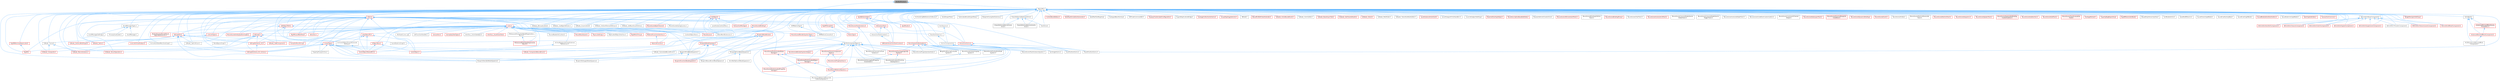 digraph "NonNullPointer.h"
{
 // INTERACTIVE_SVG=YES
 // LATEX_PDF_SIZE
  bgcolor="transparent";
  edge [fontname=Helvetica,fontsize=10,labelfontname=Helvetica,labelfontsize=10];
  node [fontname=Helvetica,fontsize=10,shape=box,height=0.2,width=0.4];
  Node1 [id="Node000001",label="NonNullPointer.h",height=0.2,width=0.4,color="gray40", fillcolor="grey60", style="filled", fontcolor="black",tooltip=" "];
  Node1 -> Node2 [id="edge1_Node000001_Node000002",dir="back",color="steelblue1",style="solid",tooltip=" "];
  Node2 [id="Node000002",label="ObjectPtr.h",height=0.2,width=0.4,color="grey40", fillcolor="white", style="filled",URL="$d6/d75/ObjectPtr_8h.html",tooltip=" "];
  Node2 -> Node3 [id="edge2_Node000002_Node000003",dir="back",color="steelblue1",style="solid",tooltip=" "];
  Node3 [id="Node000003",label="AnimBank.h",height=0.2,width=0.4,color="grey40", fillcolor="white", style="filled",URL="$d6/dc9/AnimBank_8h.html",tooltip=" "];
  Node3 -> Node4 [id="edge3_Node000003_Node000004",dir="back",color="steelblue1",style="solid",tooltip=" "];
  Node4 [id="Node000004",label="HLODInstancedSkinnedMesh\lComponent.h",height=0.2,width=0.4,color="grey40", fillcolor="white", style="filled",URL="$d5/d06/HLODInstancedSkinnedMeshComponent_8h.html",tooltip=" "];
  Node3 -> Node5 [id="edge4_Node000003_Node000005",dir="back",color="steelblue1",style="solid",tooltip=" "];
  Node5 [id="Node000005",label="InstancedSkinnedMeshComponent.h",height=0.2,width=0.4,color="red", fillcolor="#FFF0F0", style="filled",URL="$d7/da7/InstancedSkinnedMeshComponent_8h.html",tooltip=" "];
  Node5 -> Node4 [id="edge5_Node000005_Node000004",dir="back",color="steelblue1",style="solid",tooltip=" "];
  Node3 -> Node7 [id="edge6_Node000003_Node000007",dir="back",color="steelblue1",style="solid",tooltip=" "];
  Node7 [id="Node000007",label="InstancedSkinnedMeshScene\lProxyDesc.h",height=0.2,width=0.4,color="red", fillcolor="#FFF0F0", style="filled",URL="$d7/d6c/InstancedSkinnedMeshSceneProxyDesc_8h.html",tooltip=" "];
  Node7 -> Node5 [id="edge7_Node000007_Node000005",dir="back",color="steelblue1",style="solid",tooltip=" "];
  Node2 -> Node8 [id="edge8_Node000002_Node000008",dir="back",color="steelblue1",style="solid",tooltip=" "];
  Node8 [id="Node000008",label="AnimationStateMachineGraph.h",height=0.2,width=0.4,color="grey40", fillcolor="white", style="filled",URL="$d8/d25/AnimationStateMachineGraph_8h.html",tooltip=" "];
  Node2 -> Node9 [id="edge9_Node000002_Node000009",dir="back",color="steelblue1",style="solid",tooltip=" "];
  Node9 [id="Node000009",label="ArchiveScriptReferenceCollector.h",height=0.2,width=0.4,color="grey40", fillcolor="white", style="filled",URL="$dd/dc1/ArchiveScriptReferenceCollector_8h.html",tooltip=" "];
  Node2 -> Node10 [id="edge10_Node000002_Node000010",dir="back",color="steelblue1",style="solid",tooltip=" "];
  Node10 [id="Node000010",label="ArchiveUObjectFromStructured\lArchive.h",height=0.2,width=0.4,color="grey40", fillcolor="white", style="filled",URL="$d2/d52/ArchiveUObjectFromStructuredArchive_8h.html",tooltip=" "];
  Node10 -> Node11 [id="edge11_Node000010_Node000011",dir="back",color="steelblue1",style="solid",tooltip=" "];
  Node11 [id="Node000011",label="CoreUObjectSharedPCH.h",height=0.2,width=0.4,color="red", fillcolor="#FFF0F0", style="filled",URL="$de/d2f/CoreUObjectSharedPCH_8h.html",tooltip=" "];
  Node2 -> Node15 [id="edge12_Node000002_Node000015",dir="back",color="steelblue1",style="solid",tooltip=" "];
  Node15 [id="Node000015",label="AssetImportTask.h",height=0.2,width=0.4,color="grey40", fillcolor="white", style="filled",URL="$d7/d65/AssetImportTask_8h.html",tooltip=" "];
  Node2 -> Node16 [id="edge13_Node000002_Node000016",dir="back",color="steelblue1",style="solid",tooltip=" "];
  Node16 [id="Node000016",label="AssetManagerTypes.h",height=0.2,width=0.4,color="grey40", fillcolor="white", style="filled",URL="$d6/d98/AssetManagerTypes_8h.html",tooltip=" "];
  Node16 -> Node17 [id="edge14_Node000016_Node000017",dir="back",color="steelblue1",style="solid",tooltip=" "];
  Node17 [id="Node000017",label="AssetManager.h",height=0.2,width=0.4,color="grey40", fillcolor="white", style="filled",URL="$d6/d7d/AssetManager_8h.html",tooltip=" "];
  Node16 -> Node18 [id="edge15_Node000016_Node000018",dir="back",color="steelblue1",style="solid",tooltip=" "];
  Node18 [id="Node000018",label="AssetManagerSettings.h",height=0.2,width=0.4,color="grey40", fillcolor="white", style="filled",URL="$d0/d71/AssetManagerSettings_8h.html",tooltip=" "];
  Node16 -> Node19 [id="edge16_Node000016_Node000019",dir="back",color="steelblue1",style="solid",tooltip=" "];
  Node19 [id="Node000019",label="PrimaryAssetLabel.h",height=0.2,width=0.4,color="grey40", fillcolor="white", style="filled",URL="$d4/d09/PrimaryAssetLabel_8h.html",tooltip=" "];
  Node2 -> Node20 [id="edge17_Node000002_Node000020",dir="back",color="steelblue1",style="solid",tooltip=" "];
  Node20 [id="Node000020",label="AutomatedAssetImportData.h",height=0.2,width=0.4,color="grey40", fillcolor="white", style="filled",URL="$dd/d4f/AutomatedAssetImportData_8h.html",tooltip=" "];
  Node2 -> Node21 [id="edge18_Node000002_Node000021",dir="back",color="steelblue1",style="solid",tooltip=" "];
  Node21 [id="Node000021",label="AxisAngleGizmo.h",height=0.2,width=0.4,color="grey40", fillcolor="white", style="filled",URL="$d1/d0b/AxisAngleGizmo_8h.html",tooltip=" "];
  Node2 -> Node22 [id="edge19_Node000002_Node000022",dir="back",color="steelblue1",style="solid",tooltip=" "];
  Node22 [id="Node000022",label="AxisPositionGizmo.h",height=0.2,width=0.4,color="grey40", fillcolor="white", style="filled",URL="$d1/d25/AxisPositionGizmo_8h.html",tooltip=" "];
  Node2 -> Node23 [id="edge20_Node000002_Node000023",dir="back",color="steelblue1",style="solid",tooltip=" "];
  Node23 [id="Node000023",label="AxisSources.h",height=0.2,width=0.4,color="grey40", fillcolor="white", style="filled",URL="$d6/dfa/AxisSources_8h.html",tooltip=" "];
  Node23 -> Node24 [id="edge21_Node000023_Node000024",dir="back",color="steelblue1",style="solid",tooltip=" "];
  Node24 [id="Node000024",label="GizmoComponents.h",height=0.2,width=0.4,color="grey40", fillcolor="white", style="filled",URL="$d9/d96/GizmoComponents_8h.html",tooltip=" "];
  Node24 -> Node21 [id="edge22_Node000024_Node000021",dir="back",color="steelblue1",style="solid",tooltip=" "];
  Node24 -> Node22 [id="edge23_Node000024_Node000022",dir="back",color="steelblue1",style="solid",tooltip=" "];
  Node24 -> Node25 [id="edge24_Node000024_Node000025",dir="back",color="steelblue1",style="solid",tooltip=" "];
  Node25 [id="Node000025",label="PlanePositionGizmo.h",height=0.2,width=0.4,color="grey40", fillcolor="white", style="filled",URL="$d0/df0/PlanePositionGizmo_8h.html",tooltip=" "];
  Node2 -> Node26 [id="edge25_Node000002_Node000026",dir="back",color="steelblue1",style="solid",tooltip=" "];
  Node26 [id="Node000026",label="BlendSpaceGraph.h",height=0.2,width=0.4,color="grey40", fillcolor="white", style="filled",URL="$d6/d7f/BlendSpaceGraph_8h.html",tooltip=" "];
  Node2 -> Node27 [id="edge26_Node000002_Node000027",dir="back",color="steelblue1",style="solid",tooltip=" "];
  Node27 [id="Node000027",label="BlueprintCompilerExtension.h",height=0.2,width=0.4,color="grey40", fillcolor="white", style="filled",URL="$d3/dc0/BlueprintCompilerExtension_8h.html",tooltip=" "];
  Node2 -> Node28 [id="edge27_Node000002_Node000028",dir="back",color="steelblue1",style="solid",tooltip=" "];
  Node28 [id="Node000028",label="BlueprintEventNodeSpawner.h",height=0.2,width=0.4,color="grey40", fillcolor="white", style="filled",URL="$d4/dd3/BlueprintEventNodeSpawner_8h.html",tooltip=" "];
  Node28 -> Node29 [id="edge28_Node000028_Node000029",dir="back",color="steelblue1",style="solid",tooltip=" "];
  Node29 [id="Node000029",label="AnimNotifyEventNodeSpawner.h",height=0.2,width=0.4,color="grey40", fillcolor="white", style="filled",URL="$d9/d16/AnimNotifyEventNodeSpawner_8h.html",tooltip=" "];
  Node28 -> Node30 [id="edge29_Node000028_Node000030",dir="back",color="steelblue1",style="solid",tooltip=" "];
  Node30 [id="Node000030",label="BlueprintBoundEventNodeSpawner.h",height=0.2,width=0.4,color="grey40", fillcolor="white", style="filled",URL="$dc/d31/BlueprintBoundEventNodeSpawner_8h.html",tooltip=" "];
  Node2 -> Node31 [id="edge30_Node000002_Node000031",dir="back",color="steelblue1",style="solid",tooltip=" "];
  Node31 [id="Node000031",label="BlueprintFieldNodeSpawner.h",height=0.2,width=0.4,color="grey40", fillcolor="white", style="filled",URL="$da/d70/BlueprintFieldNodeSpawner_8h.html",tooltip=" "];
  Node31 -> Node32 [id="edge31_Node000031_Node000032",dir="back",color="steelblue1",style="solid",tooltip=" "];
  Node32 [id="Node000032",label="BlueprintDelegateNodeSpawner.h",height=0.2,width=0.4,color="grey40", fillcolor="white", style="filled",URL="$dc/d16/BlueprintDelegateNodeSpawner_8h.html",tooltip=" "];
  Node31 -> Node33 [id="edge32_Node000031_Node000033",dir="back",color="steelblue1",style="solid",tooltip=" "];
  Node33 [id="Node000033",label="BlueprintFunctionNodeSpawner.h",height=0.2,width=0.4,color="red", fillcolor="#FFF0F0", style="filled",URL="$d0/d59/BlueprintFunctionNodeSpawner_8h.html",tooltip=" "];
  Node31 -> Node35 [id="edge33_Node000031_Node000035",dir="back",color="steelblue1",style="solid",tooltip=" "];
  Node35 [id="Node000035",label="BlueprintVariableNodeSpawner.h",height=0.2,width=0.4,color="grey40", fillcolor="white", style="filled",URL="$db/dba/BlueprintVariableNodeSpawner_8h.html",tooltip=" "];
  Node2 -> Node35 [id="edge34_Node000002_Node000035",dir="back",color="steelblue1",style="solid",tooltip=" "];
  Node2 -> Node36 [id="edge35_Node000002_Node000036",dir="back",color="steelblue1",style="solid",tooltip=" "];
  Node36 [id="Node000036",label="BuiltInComponentTypes.h",height=0.2,width=0.4,color="grey40", fillcolor="white", style="filled",URL="$dc/d94/BuiltInComponentTypes_8h.html",tooltip=" "];
  Node36 -> Node37 [id="edge36_Node000036_Node000037",dir="back",color="steelblue1",style="solid",tooltip=" "];
  Node37 [id="Node000037",label="MovieSceneBlenderSystemHelper.h",height=0.2,width=0.4,color="red", fillcolor="#FFF0F0", style="filled",URL="$d5/d47/MovieSceneBlenderSystemHelper_8h.html",tooltip=" "];
  Node36 -> Node68 [id="edge37_Node000036_Node000068",dir="back",color="steelblue1",style="solid",tooltip=" "];
  Node68 [id="Node000068",label="MovieSceneCameraCutTrack\lInstance.h",height=0.2,width=0.4,color="grey40", fillcolor="white", style="filled",URL="$d3/d37/MovieSceneCameraCutTrackInstance_8h.html",tooltip=" "];
  Node36 -> Node69 [id="edge38_Node000036_Node000069",dir="back",color="steelblue1",style="solid",tooltip=" "];
  Node69 [id="Node000069",label="MovieSceneCustomPrimitive\lDataSystem.h",height=0.2,width=0.4,color="grey40", fillcolor="white", style="filled",URL="$d1/da0/MovieSceneCustomPrimitiveDataSystem_8h.html",tooltip=" "];
  Node36 -> Node70 [id="edge39_Node000036_Node000070",dir="back",color="steelblue1",style="solid",tooltip=" "];
  Node70 [id="Node000070",label="MovieSceneEntityGrouping\lSystem.h",height=0.2,width=0.4,color="grey40", fillcolor="white", style="filled",URL="$d6/dce/MovieSceneEntityGroupingSystem_8h.html",tooltip=" "];
  Node70 -> Node71 [id="edge40_Node000070_Node000071",dir="back",color="steelblue1",style="solid",tooltip=" "];
  Node71 [id="Node000071",label="MovieSceneMaterialSystem.h",height=0.2,width=0.4,color="red", fillcolor="#FFF0F0", style="filled",URL="$d2/d2f/MovieSceneMaterialSystem_8h.html",tooltip=" "];
  Node71 -> Node73 [id="edge41_Node000071_Node000073",dir="back",color="steelblue1",style="solid",tooltip=" "];
  Node73 [id="Node000073",label="MovieSceneMaterialParameter\lCollectionSystem.h",height=0.2,width=0.4,color="grey40", fillcolor="white", style="filled",URL="$d4/d18/MovieSceneMaterialParameterCollectionSystem_8h.html",tooltip=" "];
  Node36 -> Node74 [id="edge42_Node000036_Node000074",dir="back",color="steelblue1",style="solid",tooltip=" "];
  Node74 [id="Node000074",label="MovieSceneEvaluationHook\lSystem.h",height=0.2,width=0.4,color="grey40", fillcolor="white", style="filled",URL="$d1/d8b/MovieSceneEvaluationHookSystem_8h.html",tooltip=" "];
  Node36 -> Node75 [id="edge43_Node000036_Node000075",dir="back",color="steelblue1",style="solid",tooltip=" "];
  Node75 [id="Node000075",label="MovieSceneInterrogatedProperty\lInstantiator.h",height=0.2,width=0.4,color="grey40", fillcolor="white", style="filled",URL="$df/d43/MovieSceneInterrogatedPropertyInstantiator_8h.html",tooltip=" "];
  Node36 -> Node73 [id="edge44_Node000036_Node000073",dir="back",color="steelblue1",style="solid",tooltip=" "];
  Node36 -> Node71 [id="edge45_Node000036_Node000071",dir="back",color="steelblue1",style="solid",tooltip=" "];
  Node36 -> Node76 [id="edge46_Node000036_Node000076",dir="back",color="steelblue1",style="solid",tooltip=" "];
  Node76 [id="Node000076",label="MovieSceneOverlappingEntity\lTracker.h",height=0.2,width=0.4,color="red", fillcolor="#FFF0F0", style="filled",URL="$db/d41/MovieSceneOverlappingEntityTracker_8h.html",tooltip=" "];
  Node76 -> Node69 [id="edge47_Node000076_Node000069",dir="back",color="steelblue1",style="solid",tooltip=" "];
  Node76 -> Node75 [id="edge48_Node000076_Node000075",dir="back",color="steelblue1",style="solid",tooltip=" "];
  Node36 -> Node81 [id="edge49_Node000036_Node000081",dir="back",color="steelblue1",style="solid",tooltip=" "];
  Node81 [id="Node000081",label="MovieScenePreAnimatedObject\lStorage.h",height=0.2,width=0.4,color="red", fillcolor="#FFF0F0", style="filled",URL="$d1/dc5/MovieScenePreAnimatedObjectStorage_8h.html",tooltip=" "];
  Node81 -> Node71 [id="edge50_Node000081_Node000071",dir="back",color="steelblue1",style="solid",tooltip=" "];
  Node81 -> Node84 [id="edge51_Node000081_Node000084",dir="back",color="steelblue1",style="solid",tooltip=" "];
  Node84 [id="Node000084",label="MovieScenePreAnimatedProperty\lStorage.h",height=0.2,width=0.4,color="red", fillcolor="#FFF0F0", style="filled",URL="$de/d55/MovieScenePreAnimatedPropertyStorage_8h.html",tooltip=" "];
  Node36 -> Node84 [id="edge52_Node000036_Node000084",dir="back",color="steelblue1",style="solid",tooltip=" "];
  Node36 -> Node88 [id="edge53_Node000036_Node000088",dir="back",color="steelblue1",style="solid",tooltip=" "];
  Node88 [id="Node000088",label="MovieScenePreAnimatedState\lStorage.h",height=0.2,width=0.4,color="red", fillcolor="#FFF0F0", style="filled",URL="$db/d56/MovieScenePreAnimatedStateStorage_8h.html",tooltip=" "];
  Node88 -> Node69 [id="edge54_Node000088_Node000069",dir="back",color="steelblue1",style="solid",tooltip=" "];
  Node88 -> Node73 [id="edge55_Node000088_Node000073",dir="back",color="steelblue1",style="solid",tooltip=" "];
  Node88 -> Node81 [id="edge56_Node000088_Node000081",dir="back",color="steelblue1",style="solid",tooltip=" "];
  Node36 -> Node87 [id="edge57_Node000036_Node000087",dir="back",color="steelblue1",style="solid",tooltip=" "];
  Node87 [id="Node000087",label="MovieScenePropertyInstantiator.h",height=0.2,width=0.4,color="grey40", fillcolor="white", style="filled",URL="$d2/ddc/MovieScenePropertyInstantiator_8h.html",tooltip=" "];
  Node36 -> Node39 [id="edge58_Node000036_Node000039",dir="back",color="steelblue1",style="solid",tooltip=" "];
  Node39 [id="Node000039",label="MovieScenePropertyTrack.h",height=0.2,width=0.4,color="red", fillcolor="#FFF0F0", style="filled",URL="$da/d0c/MovieScenePropertyTrack_8h.html",tooltip=" "];
  Node36 -> Node105 [id="edge59_Node000036_Node000105",dir="back",color="steelblue1",style="solid",tooltip=" "];
  Node105 [id="Node000105",label="MovieSceneTracksComponent\lTypes.h",height=0.2,width=0.4,color="red", fillcolor="#FFF0F0", style="filled",URL="$d5/d6a/MovieSceneTracksComponentTypes_8h.html",tooltip=" "];
  Node105 -> Node71 [id="edge60_Node000105_Node000071",dir="back",color="steelblue1",style="solid",tooltip=" "];
  Node105 -> Node39 [id="edge61_Node000105_Node000039",dir="back",color="steelblue1",style="solid",tooltip=" "];
  Node36 -> Node113 [id="edge62_Node000036_Node000113",dir="back",color="steelblue1",style="solid",tooltip=" "];
  Node113 [id="Node000113",label="WeightAndEasingEvaluator\lSystem.h",height=0.2,width=0.4,color="grey40", fillcolor="white", style="filled",URL="$d0/d06/WeightAndEasingEvaluatorSystem_8h.html",tooltip=" "];
  Node2 -> Node114 [id="edge63_Node000002_Node000114",dir="back",color="steelblue1",style="solid",tooltip=" "];
  Node114 [id="Node000114",label="Casts.h",height=0.2,width=0.4,color="red", fillcolor="#FFF0F0", style="filled",URL="$d4/d55/Casts_8h.html",tooltip=" "];
  Node114 -> Node115 [id="edge64_Node000114_Node000115",dir="back",color="steelblue1",style="solid",tooltip=" "];
  Node115 [id="Node000115",label="ArchiveReplaceOrClearExternal\lReferences.h",height=0.2,width=0.4,color="grey40", fillcolor="white", style="filled",URL="$d1/d53/ArchiveReplaceOrClearExternalReferences_8h.html",tooltip=" "];
  Node115 -> Node116 [id="edge65_Node000115_Node000116",dir="back",color="steelblue1",style="solid",tooltip=" "];
  Node116 [id="Node000116",label="CoreUObject.h",height=0.2,width=0.4,color="red", fillcolor="#FFF0F0", style="filled",URL="$d0/ded/CoreUObject_8h.html",tooltip=" "];
  Node114 -> Node124 [id="edge66_Node000114_Node000124",dir="back",color="steelblue1",style="solid",tooltip=" "];
  Node124 [id="Node000124",label="AttributeCurve.cpp",height=0.2,width=0.4,color="grey40", fillcolor="white", style="filled",URL="$de/d39/AttributeCurve_8cpp.html",tooltip=" "];
  Node114 -> Node125 [id="edge67_Node000114_Node000125",dir="back",color="steelblue1",style="solid",tooltip=" "];
  Node125 [id="Node000125",label="BlueprintNodeBinder.h",height=0.2,width=0.4,color="red", fillcolor="#FFF0F0", style="filled",URL="$de/dd8/BlueprintNodeBinder_8h.html",tooltip=" "];
  Node125 -> Node30 [id="edge68_Node000125_Node000030",dir="back",color="steelblue1",style="solid",tooltip=" "];
  Node125 -> Node28 [id="edge69_Node000125_Node000028",dir="back",color="steelblue1",style="solid",tooltip=" "];
  Node125 -> Node31 [id="edge70_Node000125_Node000031",dir="back",color="steelblue1",style="solid",tooltip=" "];
  Node125 -> Node33 [id="edge71_Node000125_Node000033",dir="back",color="steelblue1",style="solid",tooltip=" "];
  Node125 -> Node130 [id="edge72_Node000125_Node000130",dir="back",color="steelblue1",style="solid",tooltip=" "];
  Node130 [id="Node000130",label="BlueprintNodeSpawner.h",height=0.2,width=0.4,color="red", fillcolor="#FFF0F0", style="filled",URL="$d1/de9/BlueprintNodeSpawner_8h.html",tooltip=" "];
  Node130 -> Node28 [id="edge73_Node000130_Node000028",dir="back",color="steelblue1",style="solid",tooltip=" "];
  Node130 -> Node31 [id="edge74_Node000130_Node000031",dir="back",color="steelblue1",style="solid",tooltip=" "];
  Node130 -> Node33 [id="edge75_Node000130_Node000033",dir="back",color="steelblue1",style="solid",tooltip=" "];
  Node130 -> Node35 [id="edge76_Node000130_Node000035",dir="back",color="steelblue1",style="solid",tooltip=" "];
  Node125 -> Node35 [id="edge77_Node000125_Node000035",dir="back",color="steelblue1",style="solid",tooltip=" "];
  Node114 -> Node130 [id="edge78_Node000114_Node000130",dir="back",color="steelblue1",style="solid",tooltip=" "];
  Node114 -> Node250 [id="edge79_Node000114_Node000250",dir="back",color="steelblue1",style="solid",tooltip=" "];
  Node250 [id="Node000250",label="CallFunctionHandler.h",height=0.2,width=0.4,color="grey40", fillcolor="white", style="filled",URL="$d3/d6d/CallFunctionHandler_8h.html",tooltip=" "];
  Node114 -> Node373 [id="edge80_Node000114_Node000373",dir="back",color="steelblue1",style="solid",tooltip=" "];
  Node373 [id="Node000373",label="CanvasItem.h",height=0.2,width=0.4,color="red", fillcolor="#FFF0F0", style="filled",URL="$dc/df2/CanvasItem_8h.html",tooltip=" "];
  Node114 -> Node375 [id="edge81_Node000114_Node000375",dir="back",color="steelblue1",style="solid",tooltip=" "];
  Node375 [id="Node000375",label="CompilerResultsLog.h",height=0.2,width=0.4,color="red", fillcolor="#FFF0F0", style="filled",URL="$dc/d68/CompilerResultsLog_8h.html",tooltip=" "];
  Node114 -> Node467 [id="edge82_Node000114_Node000467",dir="back",color="steelblue1",style="solid",tooltip=" "];
  Node467 [id="Node000467",label="ContextObjectStore.h",height=0.2,width=0.4,color="grey40", fillcolor="white", style="filled",URL="$d4/d39/ContextObjectStore_8h.html",tooltip=" "];
  Node114 -> Node116 [id="edge83_Node000114_Node000116",dir="back",color="steelblue1",style="solid",tooltip=" "];
  Node114 -> Node11 [id="edge84_Node000114_Node000011",dir="back",color="steelblue1",style="solid",tooltip=" "];
  Node114 -> Node468 [id="edge85_Node000114_Node000468",dir="back",color="steelblue1",style="solid",tooltip=" "];
  Node468 [id="Node000468",label="EdGraph.h",height=0.2,width=0.4,color="red", fillcolor="#FFF0F0", style="filled",URL="$dd/dae/EdGraph_8h.html",tooltip=" "];
  Node468 -> Node8 [id="edge86_Node000468_Node000008",dir="back",color="steelblue1",style="solid",tooltip=" "];
  Node468 -> Node26 [id="edge87_Node000468_Node000026",dir="back",color="steelblue1",style="solid",tooltip=" "];
  Node468 -> Node470 [id="edge88_Node000468_Node000470",dir="back",color="steelblue1",style="solid",tooltip=" "];
  Node470 [id="Node000470",label="EdGraphSchema_K2.h",height=0.2,width=0.4,color="red", fillcolor="#FFF0F0", style="filled",URL="$d0/dcf/EdGraphSchema__K2_8h.html",tooltip=" "];
  Node470 -> Node406 [id="edge89_Node000470_Node000406",dir="back",color="steelblue1",style="solid",tooltip=" "];
  Node406 [id="Node000406",label="EdGraphSchema_K2_Actions.h",height=0.2,width=0.4,color="red", fillcolor="#FFF0F0", style="filled",URL="$d8/d9c/EdGraphSchema__K2__Actions_8h.html",tooltip=" "];
  Node468 -> Node406 [id="edge90_Node000468_Node000406",dir="back",color="steelblue1",style="solid",tooltip=" "];
  Node468 -> Node251 [id="edge91_Node000468_Node000251",dir="back",color="steelblue1",style="solid",tooltip=" "];
  Node251 [id="Node000251",label="K2Node_AddComponent.h",height=0.2,width=0.4,color="red", fillcolor="#FFF0F0", style="filled",URL="$d9/dc9/K2Node__AddComponent_8h.html",tooltip=" "];
  Node468 -> Node313 [id="edge92_Node000468_Node000313",dir="back",color="steelblue1",style="solid",tooltip=" "];
  Node313 [id="Node000313",label="K2Node_Composite.h",height=0.2,width=0.4,color="red", fillcolor="#FFF0F0", style="filled",URL="$d9/d9a/K2Node__Composite_8h.html",tooltip=" "];
  Node468 -> Node315 [id="edge93_Node000468_Node000315",dir="back",color="steelblue1",style="solid",tooltip=" "];
  Node315 [id="Node000315",label="K2Node_MacroInstance.h",height=0.2,width=0.4,color="red", fillcolor="#FFF0F0", style="filled",URL="$d1/d45/K2Node__MacroInstance_8h.html",tooltip=" "];
  Node468 -> Node654 [id="edge94_Node000468_Node000654",dir="back",color="steelblue1",style="solid",tooltip=" "];
  Node654 [id="Node000654",label="SoundSubmixGraph.h",height=0.2,width=0.4,color="grey40", fillcolor="white", style="filled",URL="$d9/d3d/SoundSubmixGraph_8h.html",tooltip=" "];
  Node114 -> Node655 [id="edge95_Node000114_Node000655",dir="back",color="steelblue1",style="solid",tooltip=" "];
  Node655 [id="Node000655",label="EdGraphPin.h",height=0.2,width=0.4,color="red", fillcolor="#FFF0F0", style="filled",URL="$da/d52/EdGraphPin_8h.html",tooltip=" "];
  Node655 -> Node35 [id="edge96_Node000655_Node000035",dir="back",color="steelblue1",style="solid",tooltip=" "];
  Node655 -> Node375 [id="edge97_Node000655_Node000375",dir="back",color="steelblue1",style="solid",tooltip=" "];
  Node655 -> Node470 [id="edge98_Node000655_Node000470",dir="back",color="steelblue1",style="solid",tooltip=" "];
  Node655 -> Node406 [id="edge99_Node000655_Node000406",dir="back",color="steelblue1",style="solid",tooltip=" "];
  Node655 -> Node278 [id="edge100_Node000655_Node000278",dir="back",color="steelblue1",style="solid",tooltip=" "];
  Node278 [id="Node000278",label="K2Node_DoOnceMultiInput.h",height=0.2,width=0.4,color="red", fillcolor="#FFF0F0", style="filled",URL="$d8/db3/K2Node__DoOnceMultiInput_8h.html",tooltip=" "];
  Node655 -> Node315 [id="edge101_Node000655_Node000315",dir="back",color="steelblue1",style="solid",tooltip=" "];
  Node655 -> Node348 [id="edge102_Node000655_Node000348",dir="back",color="steelblue1",style="solid",tooltip=" "];
  Node348 [id="Node000348",label="K2Node_Select.h",height=0.2,width=0.4,color="red", fillcolor="#FFF0F0", style="filled",URL="$d2/de5/K2Node__Select_8h.html",tooltip=" "];
  Node655 -> Node357 [id="edge103_Node000655_Node000357",dir="back",color="steelblue1",style="solid",tooltip=" "];
  Node357 [id="Node000357",label="K2Node_SwitchEnum.h",height=0.2,width=0.4,color="grey40", fillcolor="white", style="filled",URL="$d1/df5/K2Node__SwitchEnum_8h.html",tooltip=" "];
  Node655 -> Node312 [id="edge104_Node000655_Node000312",dir="back",color="steelblue1",style="solid",tooltip=" "];
  Node312 [id="Node000312",label="K2Node_Tunnel.h",height=0.2,width=0.4,color="grey40", fillcolor="white", style="filled",URL="$d2/d04/K2Node__Tunnel_8h.html",tooltip=" "];
  Node312 -> Node313 [id="edge105_Node000312_Node000313",dir="back",color="steelblue1",style="solid",tooltip=" "];
  Node312 -> Node315 [id="edge106_Node000312_Node000315",dir="back",color="steelblue1",style="solid",tooltip=" "];
  Node114 -> Node406 [id="edge107_Node000114_Node000406",dir="back",color="steelblue1",style="solid",tooltip=" "];
  Node114 -> Node741 [id="edge108_Node000114_Node000741",dir="back",color="steelblue1",style="solid",tooltip=" "];
  Node741 [id="Node000741",label="EditorWorldExtension.h",height=0.2,width=0.4,color="grey40", fillcolor="white", style="filled",URL="$d8/d54/EditorWorldExtension_8h.html",tooltip=" "];
  Node114 -> Node742 [id="edge109_Node000114_Node000742",dir="back",color="steelblue1",style="solid",tooltip=" "];
  Node742 [id="Node000742",label="GameplayTaskTypes.h",height=0.2,width=0.4,color="red", fillcolor="#FFF0F0", style="filled",URL="$d0/da0/GameplayTaskTypes_8h.html",tooltip=" "];
  Node114 -> Node853 [id="edge110_Node000114_Node000853",dir="back",color="steelblue1",style="solid",tooltip=" "];
  Node853 [id="Node000853",label="Interface_ActorSubobject.h",height=0.2,width=0.4,color="grey40", fillcolor="white", style="filled",URL="$de/d00/Interface__ActorSubobject_8h.html",tooltip=" "];
  Node114 -> Node854 [id="edge111_Node000114_Node000854",dir="back",color="steelblue1",style="solid",tooltip=" "];
  Node854 [id="Node000854",label="Interface_AssetUserData.h",height=0.2,width=0.4,color="red", fillcolor="#FFF0F0", style="filled",URL="$de/d85/Interface__AssetUserData_8h.html",tooltip=" "];
  Node114 -> Node1636 [id="edge112_Node000114_Node001636",dir="back",color="steelblue1",style="solid",tooltip=" "];
  Node1636 [id="Node001636",label="KismetNodeInfoContext.h",height=0.2,width=0.4,color="grey40", fillcolor="white", style="filled",URL="$d3/dfc/KismetNodeInfoContext_8h.html",tooltip=" "];
  Node114 -> Node2367 [id="edge113_Node000114_Node002367",dir="back",color="steelblue1",style="solid",tooltip=" "];
  Node2367 [id="Node002367",label="LazyObjectPtr.h",height=0.2,width=0.4,color="red", fillcolor="#FFF0F0", style="filled",URL="$d0/d2a/LazyObjectPtr_8h.html",tooltip=" "];
  Node2367 -> Node10 [id="edge114_Node002367_Node000010",dir="back",color="steelblue1",style="solid",tooltip=" "];
  Node2367 -> Node116 [id="edge115_Node002367_Node000116",dir="back",color="steelblue1",style="solid",tooltip=" "];
  Node2367 -> Node11 [id="edge116_Node002367_Node000011",dir="back",color="steelblue1",style="solid",tooltip=" "];
  Node2367 -> Node2372 [id="edge117_Node002367_Node002372",dir="back",color="steelblue1",style="solid",tooltip=" "];
  Node2372 [id="Node002372",label="UnrealType.h",height=0.2,width=0.4,color="red", fillcolor="#FFF0F0", style="filled",URL="$d6/d2f/UnrealType_8h.html",tooltip=" "];
  Node2372 -> Node30 [id="edge118_Node002372_Node000030",dir="back",color="steelblue1",style="solid",tooltip=" "];
  Node2372 -> Node32 [id="edge119_Node002372_Node000032",dir="back",color="steelblue1",style="solid",tooltip=" "];
  Node2372 -> Node35 [id="edge120_Node002372_Node000035",dir="back",color="steelblue1",style="solid",tooltip=" "];
  Node2372 -> Node116 [id="edge121_Node002372_Node000116",dir="back",color="steelblue1",style="solid",tooltip=" "];
  Node2372 -> Node11 [id="edge122_Node002372_Node000011",dir="back",color="steelblue1",style="solid",tooltip=" "];
  Node2372 -> Node406 [id="edge123_Node002372_Node000406",dir="back",color="steelblue1",style="solid",tooltip=" "];
  Node2372 -> Node300 [id="edge124_Node002372_Node000300",dir="back",color="steelblue1",style="solid",tooltip=" "];
  Node300 [id="Node000300",label="K2Node_ComponentBoundEvent.h",height=0.2,width=0.4,color="red", fillcolor="#FFF0F0", style="filled",URL="$d7/d15/K2Node__ComponentBoundEvent_8h.html",tooltip=" "];
  Node2372 -> Node301 [id="edge125_Node002372_Node000301",dir="back",color="steelblue1",style="solid",tooltip=" "];
  Node301 [id="Node000301",label="K2Node_GeneratedBoundEvent.h",height=0.2,width=0.4,color="grey40", fillcolor="white", style="filled",URL="$d4/dc1/K2Node__GeneratedBoundEvent_8h.html",tooltip=" "];
  Node2372 -> Node355 [id="edge126_Node002372_Node000355",dir="back",color="steelblue1",style="solid",tooltip=" "];
  Node355 [id="Node000355",label="K2Node_StructOperation.h",height=0.2,width=0.4,color="red", fillcolor="#FFF0F0", style="filled",URL="$d1/d1c/K2Node__StructOperation_8h.html",tooltip=" "];
  Node2372 -> Node3348 [id="edge127_Node002372_Node003348",dir="back",color="steelblue1",style="solid",tooltip=" "];
  Node3348 [id="Node003348",label="PropertyProxyArchive.h",height=0.2,width=0.4,color="grey40", fillcolor="white", style="filled",URL="$d7/d1f/PropertyProxyArchive_8h.html",tooltip=" "];
  Node2372 -> Node503 [id="edge128_Node002372_Node000503",dir="back",color="steelblue1",style="solid",tooltip=" "];
  Node503 [id="Node000503",label="RigVM.h",height=0.2,width=0.4,color="red", fillcolor="#FFF0F0", style="filled",URL="$d0/d5e/RigVM_8h.html",tooltip=" "];
  Node114 -> Node3362 [id="edge129_Node000114_Node003362",dir="back",color="steelblue1",style="solid",tooltip=" "];
  Node3362 [id="Node003362",label="LiveLinkTypes.h",height=0.2,width=0.4,color="red", fillcolor="#FFF0F0", style="filled",URL="$d2/d4c/LiveLinkTypes_8h.html",tooltip=" "];
  Node3362 -> Node3369 [id="edge130_Node003362_Node003369",dir="back",color="steelblue1",style="solid",tooltip=" "];
  Node3369 [id="Node003369",label="LiveLinkVirtualSubject.h",height=0.2,width=0.4,color="red", fillcolor="#FFF0F0", style="filled",URL="$d2/de5/LiveLinkVirtualSubject_8h.html",tooltip=" "];
  Node114 -> Node2956 [id="edge131_Node000114_Node002956",dir="back",color="steelblue1",style="solid",tooltip=" "];
  Node2956 [id="Node002956",label="MaterialFunction.h",height=0.2,width=0.4,color="red", fillcolor="#FFF0F0", style="filled",URL="$d7/dde/MaterialFunction_8h.html",tooltip=" "];
  Node114 -> Node2957 [id="edge132_Node000114_Node002957",dir="back",color="steelblue1",style="solid",tooltip=" "];
  Node2957 [id="Node002957",label="MaterialFunctionInterface.h",height=0.2,width=0.4,color="red", fillcolor="#FFF0F0", style="filled",URL="$d7/d41/MaterialFunctionInterface_8h.html",tooltip=" "];
  Node2957 -> Node2956 [id="edge133_Node002957_Node002956",dir="back",color="steelblue1",style="solid",tooltip=" "];
  Node114 -> Node3291 [id="edge134_Node000114_Node003291",dir="back",color="steelblue1",style="solid",tooltip=" "];
  Node3291 [id="Node003291",label="MetasoundConverterNodeRegistration\lMacro.h",height=0.2,width=0.4,color="grey40", fillcolor="white", style="filled",URL="$d1/de5/MetasoundConverterNodeRegistrationMacro_8h.html",tooltip=" "];
  Node3291 -> Node3257 [id="edge135_Node003291_Node003257",dir="back",color="steelblue1",style="solid",tooltip=" "];
  Node3257 [id="Node003257",label="MetasoundDataTypeRegistration\lMacro.h",height=0.2,width=0.4,color="red", fillcolor="#FFF0F0", style="filled",URL="$d1/d2b/MetasoundDataTypeRegistrationMacro_8h.html",tooltip=" "];
  Node114 -> Node3257 [id="edge136_Node000114_Node003257",dir="back",color="steelblue1",style="solid",tooltip=" "];
  Node114 -> Node3400 [id="edge137_Node000114_Node003400",dir="back",color="steelblue1",style="solid",tooltip=" "];
  Node3400 [id="Node003400",label="MoverBlackboard.h",height=0.2,width=0.4,color="red", fillcolor="#FFF0F0", style="filled",URL="$d2/d87/MoverBlackboard_8h.html",tooltip=" "];
  Node114 -> Node2548 [id="edge138_Node000114_Node002548",dir="back",color="steelblue1",style="solid",tooltip=" "];
  Node2548 [id="Node002548",label="MovieScene.h",height=0.2,width=0.4,color="red", fillcolor="#FFF0F0", style="filled",URL="$df/da9/MovieScene_8h.html",tooltip=" "];
  Node114 -> Node3401 [id="edge139_Node000114_Node003401",dir="back",color="steelblue1",style="solid",tooltip=" "];
  Node3401 [id="Node003401",label="MovieSceneBlenderSystemTypes.h",height=0.2,width=0.4,color="red", fillcolor="#FFF0F0", style="filled",URL="$d2/d8b/MovieSceneBlenderSystemTypes_8h.html",tooltip=" "];
  Node3401 -> Node36 [id="edge140_Node003401_Node000036",dir="back",color="steelblue1",style="solid",tooltip=" "];
  Node114 -> Node3402 [id="edge141_Node000114_Node003402",dir="back",color="steelblue1",style="solid",tooltip=" "];
  Node3402 [id="Node003402",label="MovieSceneEntitySystemGraphs.h",height=0.2,width=0.4,color="red", fillcolor="#FFF0F0", style="filled",URL="$dd/ded/MovieSceneEntitySystemGraphs_8h.html",tooltip=" "];
  Node114 -> Node88 [id="edge142_Node000114_Node000088",dir="back",color="steelblue1",style="solid",tooltip=" "];
  Node114 -> Node1151 [id="edge143_Node000114_Node001151",dir="back",color="steelblue1",style="solid",tooltip=" "];
  Node1151 [id="Node001151",label="PhysicsSettings.h",height=0.2,width=0.4,color="red", fillcolor="#FFF0F0", style="filled",URL="$d7/db9/PhysicsSettings_8h.html",tooltip=" "];
  Node114 -> Node3348 [id="edge144_Node000114_Node003348",dir="back",color="steelblue1",style="solid",tooltip=" "];
  Node114 -> Node3403 [id="edge145_Node000114_Node003403",dir="back",color="steelblue1",style="solid",tooltip=" "];
  Node3403 [id="Node003403",label="ReplicatedObjectInterface.h",height=0.2,width=0.4,color="grey40", fillcolor="white", style="filled",URL="$de/d70/ReplicatedObjectInterface_8h.html",tooltip=" "];
  Node114 -> Node3404 [id="edge146_Node000114_Node003404",dir="back",color="steelblue1",style="solid",tooltip=" "];
  Node3404 [id="Node003404",label="RigVMASTProxy.h",height=0.2,width=0.4,color="red", fillcolor="#FFF0F0", style="filled",URL="$d4/d56/RigVMASTProxy_8h.html",tooltip=" "];
  Node114 -> Node3405 [id="edge147_Node000114_Node003405",dir="back",color="steelblue1",style="solid",tooltip=" "];
  Node3405 [id="Node003405",label="RigVMUserWorkflow.h",height=0.2,width=0.4,color="red", fillcolor="#FFF0F0", style="filled",URL="$dd/dd0/RigVMUserWorkflow_8h.html",tooltip=" "];
  Node114 -> Node2146 [id="edge148_Node000114_Node002146",dir="back",color="steelblue1",style="solid",tooltip=" "];
  Node2146 [id="Node002146",label="Selection.h",height=0.2,width=0.4,color="red", fillcolor="#FFF0F0", style="filled",URL="$d9/d60/Editor_2UnrealEd_2Public_2Selection_8h.html",tooltip=" "];
  Node114 -> Node2140 [id="edge149_Node000114_Node002140",dir="back",color="steelblue1",style="solid",tooltip=" "];
  Node2140 [id="Node002140",label="TransformSources.h",height=0.2,width=0.4,color="grey40", fillcolor="white", style="filled",URL="$d3/ddb/TransformSources_8h.html",tooltip=" "];
  Node2140 -> Node24 [id="edge150_Node002140_Node000024",dir="back",color="steelblue1",style="solid",tooltip=" "];
  Node114 -> Node2372 [id="edge151_Node000114_Node002372",dir="back",color="steelblue1",style="solid",tooltip=" "];
  Node2 -> Node1116 [id="edge152_Node000002_Node001116",dir="back",color="steelblue1",style="solid",tooltip=" "];
  Node1116 [id="Node001116",label="ChaosDeformableCollisions\lActor.h",height=0.2,width=0.4,color="grey40", fillcolor="white", style="filled",URL="$d2/dce/ChaosDeformableCollisionsActor_8h.html",tooltip=" "];
  Node2 -> Node1204 [id="edge153_Node000002_Node001204",dir="back",color="steelblue1",style="solid",tooltip=" "];
  Node1204 [id="Node001204",label="ChaosDeformableConstraints\lActor.h",height=0.2,width=0.4,color="grey40", fillcolor="white", style="filled",URL="$d0/dd2/ChaosDeformableConstraintsActor_8h.html",tooltip=" "];
  Node2 -> Node1205 [id="edge154_Node000002_Node001205",dir="back",color="steelblue1",style="solid",tooltip=" "];
  Node1205 [id="Node001205",label="ChaosDeformableSolverActor.h",height=0.2,width=0.4,color="grey40", fillcolor="white", style="filled",URL="$d2/de9/ChaosDeformableSolverActor_8h.html",tooltip=" "];
  Node1205 -> Node1116 [id="edge155_Node001205_Node001116",dir="back",color="steelblue1",style="solid",tooltip=" "];
  Node1205 -> Node1204 [id="edge156_Node001205_Node001204",dir="back",color="steelblue1",style="solid",tooltip=" "];
  Node1205 -> Node1206 [id="edge157_Node001205_Node001206",dir="back",color="steelblue1",style="solid",tooltip=" "];
  Node1206 [id="Node001206",label="FleshActor.h",height=0.2,width=0.4,color="grey40", fillcolor="white", style="filled",URL="$d1/d7e/FleshActor_8h.html",tooltip=" "];
  Node2 -> Node3602 [id="edge158_Node000002_Node003602",dir="back",color="steelblue1",style="solid",tooltip=" "];
  Node3602 [id="Node003602",label="Class.h",height=0.2,width=0.4,color="red", fillcolor="#FFF0F0", style="filled",URL="$d4/d05/Class_8h.html",tooltip=" "];
  Node3602 -> Node16 [id="edge159_Node003602_Node000016",dir="back",color="steelblue1",style="solid",tooltip=" "];
  Node3602 -> Node28 [id="edge160_Node003602_Node000028",dir="back",color="steelblue1",style="solid",tooltip=" "];
  Node3602 -> Node31 [id="edge161_Node003602_Node000031",dir="back",color="steelblue1",style="solid",tooltip=" "];
  Node3602 -> Node33 [id="edge162_Node003602_Node000033",dir="back",color="steelblue1",style="solid",tooltip=" "];
  Node3602 -> Node114 [id="edge163_Node003602_Node000114",dir="back",color="steelblue1",style="solid",tooltip=" "];
  Node3602 -> Node116 [id="edge164_Node003602_Node000116",dir="back",color="steelblue1",style="solid",tooltip=" "];
  Node3602 -> Node11 [id="edge165_Node003602_Node000011",dir="back",color="steelblue1",style="solid",tooltip=" "];
  Node3602 -> Node468 [id="edge166_Node003602_Node000468",dir="back",color="steelblue1",style="solid",tooltip=" "];
  Node3602 -> Node655 [id="edge167_Node003602_Node000655",dir="back",color="steelblue1",style="solid",tooltip=" "];
  Node3602 -> Node470 [id="edge168_Node003602_Node000470",dir="back",color="steelblue1",style="solid",tooltip=" "];
  Node3602 -> Node406 [id="edge169_Node003602_Node000406",dir="back",color="steelblue1",style="solid",tooltip=" "];
  Node3602 -> Node4558 [id="edge170_Node003602_Node004558",dir="back",color="steelblue1",style="solid",tooltip=" "];
  Node4558 [id="Node004558",label="InteractiveTool.h",height=0.2,width=0.4,color="red", fillcolor="#FFF0F0", style="filled",URL="$d5/d55/InteractiveTool_8h.html",tooltip=" "];
  Node4558 -> Node921 [id="edge171_Node004558_Node000921",dir="back",color="steelblue1",style="solid",tooltip=" "];
  Node921 [id="Node000921",label="EdModeInteractiveToolsContext.h",height=0.2,width=0.4,color="red", fillcolor="#FFF0F0", style="filled",URL="$d7/da4/EdModeInteractiveToolsContext_8h.html",tooltip=" "];
  Node4558 -> Node3565 [id="edge172_Node004558_Node003565",dir="back",color="steelblue1",style="solid",tooltip=" "];
  Node3565 [id="Node003565",label="InteractiveToolsContext.h",height=0.2,width=0.4,color="grey40", fillcolor="white", style="filled",URL="$d2/dfe/InteractiveToolsContext_8h.html",tooltip=" "];
  Node3565 -> Node921 [id="edge173_Node003565_Node000921",dir="back",color="steelblue1",style="solid",tooltip=" "];
  Node3602 -> Node247 [id="edge174_Node003602_Node000247",dir="back",color="steelblue1",style="solid",tooltip=" "];
  Node247 [id="Node000247",label="K2Node_BitmaskLiteral.h",height=0.2,width=0.4,color="grey40", fillcolor="white", style="filled",URL="$dc/de6/K2Node__BitmaskLiteral_8h.html",tooltip=" "];
  Node3602 -> Node267 [id="edge175_Node003602_Node000267",dir="back",color="steelblue1",style="solid",tooltip=" "];
  Node267 [id="Node000267",label="K2Node_CastByteToEnum.h",height=0.2,width=0.4,color="grey40", fillcolor="white", style="filled",URL="$d7/dcf/K2Node__CastByteToEnum_8h.html",tooltip=" "];
  Node3602 -> Node318 [id="edge176_Node003602_Node000318",dir="back",color="steelblue1",style="solid",tooltip=" "];
  Node318 [id="Node000318",label="K2Node_EnumLiteral.h",height=0.2,width=0.4,color="grey40", fillcolor="white", style="filled",URL="$d3/d1c/K2Node__EnumLiteral_8h.html",tooltip=" "];
  Node3602 -> Node321 [id="edge177_Node003602_Node000321",dir="back",color="steelblue1",style="solid",tooltip=" "];
  Node321 [id="Node000321",label="K2Node_ForEachElementInEnum.h",height=0.2,width=0.4,color="grey40", fillcolor="white", style="filled",URL="$d2/d15/K2Node__ForEachElementInEnum_8h.html",tooltip=" "];
  Node3602 -> Node329 [id="edge178_Node003602_Node000329",dir="back",color="steelblue1",style="solid",tooltip=" "];
  Node329 [id="Node000329",label="K2Node_GetNumEnumEntries.h",height=0.2,width=0.4,color="grey40", fillcolor="white", style="filled",URL="$d6/d60/K2Node__GetNumEnumEntries_8h.html",tooltip=" "];
  Node3602 -> Node348 [id="edge179_Node003602_Node000348",dir="back",color="steelblue1",style="solid",tooltip=" "];
  Node3602 -> Node355 [id="edge180_Node003602_Node000355",dir="back",color="steelblue1",style="solid",tooltip=" "];
  Node3602 -> Node357 [id="edge181_Node003602_Node000357",dir="back",color="steelblue1",style="solid",tooltip=" "];
  Node3602 -> Node3362 [id="edge182_Node003602_Node003362",dir="back",color="steelblue1",style="solid",tooltip=" "];
  Node3602 -> Node3103 [id="edge183_Node003602_Node003103",dir="back",color="steelblue1",style="solid",tooltip=" "];
  Node3103 [id="Node003103",label="MovieSceneByteChannel.h",height=0.2,width=0.4,color="red", fillcolor="#FFF0F0", style="filled",URL="$d2/dda/MovieSceneByteChannel_8h.html",tooltip=" "];
  Node3602 -> Node4640 [id="edge184_Node003602_Node004640",dir="back",color="steelblue1",style="solid",tooltip=" "];
  Node4640 [id="Node004640",label="MovieSceneEasingCurves.h",height=0.2,width=0.4,color="grey40", fillcolor="white", style="filled",URL="$d3/db8/MovieSceneEasingCurves_8h.html",tooltip=" "];
  Node3602 -> Node3402 [id="edge185_Node003602_Node003402",dir="back",color="steelblue1",style="solid",tooltip=" "];
  Node3602 -> Node1986 [id="edge186_Node003602_Node001986",dir="back",color="steelblue1",style="solid",tooltip=" "];
  Node1986 [id="Node001986",label="MovieSceneTrackInstance.h",height=0.2,width=0.4,color="red", fillcolor="#FFF0F0", style="filled",URL="$d4/d28/MovieSceneTrackInstance_8h.html",tooltip=" "];
  Node1986 -> Node68 [id="edge187_Node001986_Node000068",dir="back",color="steelblue1",style="solid",tooltip=" "];
  Node3602 -> Node503 [id="edge188_Node003602_Node000503",dir="back",color="steelblue1",style="solid",tooltip=" "];
  Node3602 -> Node1776 [id="edge189_Node003602_Node001776",dir="back",color="steelblue1",style="solid",tooltip=" "];
  Node1776 [id="Node001776",label="RigVMTemplate.h",height=0.2,width=0.4,color="red", fillcolor="#FFF0F0", style="filled",URL="$d8/dbc/RigVMTemplate_8h.html",tooltip=" "];
  Node1776 -> Node1777 [id="edge190_Node001776_Node001777",dir="back",color="steelblue1",style="solid",tooltip=" "];
  Node1777 [id="Node001777",label="ParamType.h",height=0.2,width=0.4,color="red", fillcolor="#FFF0F0", style="filled",URL="$d5/daf/ParamType_8h.html",tooltip=" "];
  Node3602 -> Node3405 [id="edge191_Node003602_Node003405",dir="back",color="steelblue1",style="solid",tooltip=" "];
  Node3602 -> Node2146 [id="edge192_Node003602_Node002146",dir="back",color="steelblue1",style="solid",tooltip=" "];
  Node3602 -> Node4746 [id="edge193_Node003602_Node004746",dir="back",color="steelblue1",style="solid",tooltip=" "];
  Node4746 [id="Node004746",label="SoftObjectPath.h",height=0.2,width=0.4,color="red", fillcolor="#FFF0F0", style="filled",URL="$d3/dc8/SoftObjectPath_8h.html",tooltip=" "];
  Node4746 -> Node10 [id="edge194_Node004746_Node000010",dir="back",color="steelblue1",style="solid",tooltip=" "];
  Node4746 -> Node470 [id="edge195_Node004746_Node000470",dir="back",color="steelblue1",style="solid",tooltip=" "];
  Node4746 -> Node2548 [id="edge196_Node004746_Node002548",dir="back",color="steelblue1",style="solid",tooltip=" "];
  Node4746 -> Node3583 [id="edge197_Node004746_Node003583",dir="back",color="steelblue1",style="solid",tooltip=" "];
  Node3583 [id="Node003583",label="TestUndeclaredScriptStruct\lObjectReferences.h",height=0.2,width=0.4,color="red", fillcolor="#FFF0F0", style="filled",URL="$d0/d40/TestUndeclaredScriptStructObjectReferences_8h.html",tooltip=" "];
  Node3602 -> Node2372 [id="edge198_Node003602_Node002372",dir="back",color="steelblue1",style="solid",tooltip=" "];
  Node3602 -> Node5039 [id="edge199_Node003602_Node005039",dir="back",color="steelblue1",style="solid",tooltip=" "];
  Node5039 [id="Node005039",label="VVMNativeType.h",height=0.2,width=0.4,color="grey40", fillcolor="white", style="filled",URL="$d0/d6a/VVMNativeType_8h.html",tooltip=" "];
  Node5039 -> Node5026 [id="edge200_Node005039_Node005026",dir="back",color="steelblue1",style="solid",tooltip=" "];
  Node5026 [id="Node005026",label="VVMNativeConverter.h",height=0.2,width=0.4,color="grey40", fillcolor="white", style="filled",URL="$d6/d1f/VVMNativeConverter_8h.html",tooltip=" "];
  Node2 -> Node5049 [id="edge201_Node000002_Node005049",dir="back",color="steelblue1",style="solid",tooltip=" "];
  Node5049 [id="Node005049",label="ContentBundleBase.h",height=0.2,width=0.4,color="red", fillcolor="#FFF0F0", style="filled",URL="$d7/da5/ContentBundleBase_8h.html",tooltip=" "];
  Node2 -> Node467 [id="edge202_Node000002_Node000467",dir="back",color="steelblue1",style="solid",tooltip=" "];
  Node2 -> Node4240 [id="edge203_Node000002_Node004240",dir="back",color="steelblue1",style="solid",tooltip=" "];
  Node4240 [id="Node004240",label="DataflowSimulationGenerator.h",height=0.2,width=0.4,color="red", fillcolor="#FFF0F0", style="filled",URL="$d5/d4d/DataflowSimulationGenerator_8h.html",tooltip=" "];
  Node2 -> Node5052 [id="edge204_Node000002_Node005052",dir="back",color="steelblue1",style="solid",tooltip=" "];
  Node5052 [id="Node005052",label="DataflowToolRegistry.h",height=0.2,width=0.4,color="grey40", fillcolor="white", style="filled",URL="$d2/d3a/DataflowToolRegistry_8h.html",tooltip=" "];
  Node2 -> Node4904 [id="edge205_Node000002_Node004904",dir="back",color="steelblue1",style="solid",tooltip=" "];
  Node4904 [id="Node004904",label="DialogueWaveFactory.h",height=0.2,width=0.4,color="grey40", fillcolor="white", style="filled",URL="$d9/d5e/DialogueWaveFactory_8h.html",tooltip=" "];
  Node2 -> Node5053 [id="edge206_Node000002_Node005053",dir="back",color="steelblue1",style="solid",tooltip=" "];
  Node5053 [id="Node005053",label="DiffCookCommandlet.h",height=0.2,width=0.4,color="grey40", fillcolor="white", style="filled",URL="$d9/d77/DiffCookCommandlet_8h.html",tooltip=" "];
  Node2 -> Node5054 [id="edge207_Node000002_Node005054",dir="back",color="steelblue1",style="solid",tooltip=" "];
  Node5054 [id="Node005054",label="DisplayClusterLabelConfiguration.h",height=0.2,width=0.4,color="red", fillcolor="#FFF0F0", style="filled",URL="$d5/d0c/DisplayClusterLabelConfiguration_8h.html",tooltip=" "];
  Node2 -> Node655 [id="edge208_Node000002_Node000655",dir="back",color="steelblue1",style="solid",tooltip=" "];
  Node2 -> Node470 [id="edge209_Node000002_Node000470",dir="back",color="steelblue1",style="solid",tooltip=" "];
  Node2 -> Node406 [id="edge210_Node000002_Node000406",dir="back",color="steelblue1",style="solid",tooltip=" "];
  Node2 -> Node921 [id="edge211_Node000002_Node000921",dir="back",color="steelblue1",style="solid",tooltip=" "];
  Node2 -> Node4303 [id="edge212_Node000002_Node004303",dir="back",color="steelblue1",style="solid",tooltip=" "];
  Node4303 [id="Node004303",label="EngineReplicationBridge.h",height=0.2,width=0.4,color="grey40", fillcolor="white", style="filled",URL="$d5/dd1/EngineReplicationBridge_8h.html",tooltip=" "];
  Node2 -> Node1206 [id="edge213_Node000002_Node001206",dir="back",color="steelblue1",style="solid",tooltip=" "];
  Node2 -> Node5055 [id="edge214_Node000002_Node005055",dir="back",color="steelblue1",style="solid",tooltip=" "];
  Node5055 [id="Node005055",label="GCObject.h",height=0.2,width=0.4,color="red", fillcolor="#FFF0F0", style="filled",URL="$db/d9c/GCObject_8h.html",tooltip=" "];
  Node5055 -> Node116 [id="edge215_Node005055_Node000116",dir="back",color="steelblue1",style="solid",tooltip=" "];
  Node5055 -> Node11 [id="edge216_Node005055_Node000011",dir="back",color="steelblue1",style="solid",tooltip=" "];
  Node5055 -> Node741 [id="edge217_Node005055_Node000741",dir="back",color="steelblue1",style="solid",tooltip=" "];
  Node5055 -> Node1683 [id="edge218_Node005055_Node001683",dir="back",color="steelblue1",style="solid",tooltip=" "];
  Node1683 [id="Node001683",label="LevelInstanceActorDesc.h",height=0.2,width=0.4,color="grey40", fillcolor="white", style="filled",URL="$d0/d98/LevelInstanceActorDesc_8h.html",tooltip=" "];
  Node5055 -> Node5224 [id="edge219_Node005055_Node005224",dir="back",color="steelblue1",style="solid",tooltip=" "];
  Node5224 [id="Node005224",label="TransactionManager.h",height=0.2,width=0.4,color="red", fillcolor="#FFF0F0", style="filled",URL="$d0/dbd/TransactionManager_8h.html",tooltip=" "];
  Node2 -> Node5226 [id="edge220_Node000002_Node005226",dir="back",color="steelblue1",style="solid",tooltip=" "];
  Node5226 [id="Node005226",label="GarbageCollectionSchema.h",height=0.2,width=0.4,color="red", fillcolor="#FFF0F0", style="filled",URL="$df/df0/GarbageCollectionSchema_8h.html",tooltip=" "];
  Node2 -> Node5227 [id="edge221_Node000002_Node005227",dir="back",color="steelblue1",style="solid",tooltip=" "];
  Node5227 [id="Node005227",label="GroupTopologySelector.h",height=0.2,width=0.4,color="red", fillcolor="#FFF0F0", style="filled",URL="$dc/dfe/GroupTopologySelector_8h.html",tooltip=" "];
  Node2 -> Node5229 [id="edge222_Node000002_Node005229",dir="back",color="steelblue1",style="solid",tooltip=" "];
  Node5229 [id="Node005229",label="HModel.h",height=0.2,width=0.4,color="grey40", fillcolor="white", style="filled",URL="$d3/d2a/HModel_8h.html",tooltip=" "];
  Node2 -> Node5230 [id="edge223_Node000002_Node005230",dir="back",color="steelblue1",style="solid",tooltip=" "];
  Node5230 [id="Node005230",label="IBlendProfilePickerExtender.h",height=0.2,width=0.4,color="red", fillcolor="#FFF0F0", style="filled",URL="$df/d55/IBlendProfilePickerExtender_8h.html",tooltip=" "];
  Node2 -> Node4540 [id="edge224_Node000002_Node004540",dir="back",color="steelblue1",style="solid",tooltip=" "];
  Node4540 [id="Node004540",label="InputBehaviorSet.h",height=0.2,width=0.4,color="red", fillcolor="#FFF0F0", style="filled",URL="$da/d29/InputBehaviorSet_8h.html",tooltip=" "];
  Node4540 -> Node4541 [id="edge225_Node004540_Node004541",dir="back",color="steelblue1",style="solid",tooltip=" "];
  Node4541 [id="Node004541",label="InputRouter.h",height=0.2,width=0.4,color="red", fillcolor="#FFF0F0", style="filled",URL="$d8/d82/InputRouter_8h.html",tooltip=" "];
  Node4540 -> Node4553 [id="edge226_Node004540_Node004553",dir="back",color="steelblue1",style="solid",tooltip=" "];
  Node4553 [id="Node004553",label="InteractiveGizmo.h",height=0.2,width=0.4,color="red", fillcolor="#FFF0F0", style="filled",URL="$d7/dd0/InteractiveGizmo_8h.html",tooltip=" "];
  Node4553 -> Node21 [id="edge227_Node004553_Node000021",dir="back",color="steelblue1",style="solid",tooltip=" "];
  Node4553 -> Node22 [id="edge228_Node004553_Node000022",dir="back",color="steelblue1",style="solid",tooltip=" "];
  Node4553 -> Node25 [id="edge229_Node004553_Node000025",dir="back",color="steelblue1",style="solid",tooltip=" "];
  Node4540 -> Node4558 [id="edge230_Node004540_Node004558",dir="back",color="steelblue1",style="solid",tooltip=" "];
  Node2 -> Node4541 [id="edge231_Node000002_Node004541",dir="back",color="steelblue1",style="solid",tooltip=" "];
  Node2 -> Node4553 [id="edge232_Node000002_Node004553",dir="back",color="steelblue1",style="solid",tooltip=" "];
  Node2 -> Node4558 [id="edge233_Node000002_Node004558",dir="back",color="steelblue1",style="solid",tooltip=" "];
  Node2 -> Node3565 [id="edge234_Node000002_Node003565",dir="back",color="steelblue1",style="solid",tooltip=" "];
  Node2 -> Node299 [id="edge235_Node000002_Node000299",dir="back",color="steelblue1",style="solid",tooltip=" "];
  Node299 [id="Node000299",label="K2Node_ActorBoundEvent.h",height=0.2,width=0.4,color="red", fillcolor="#FFF0F0", style="filled",URL="$d8/db3/K2Node__ActorBoundEvent_8h.html",tooltip=" "];
  Node2 -> Node251 [id="edge236_Node000002_Node000251",dir="back",color="steelblue1",style="solid",tooltip=" "];
  Node2 -> Node252 [id="edge237_Node000002_Node000252",dir="back",color="steelblue1",style="solid",tooltip=" "];
  Node252 [id="Node000252",label="K2Node_AnimGetter.h",height=0.2,width=0.4,color="grey40", fillcolor="white", style="filled",URL="$dc/d9a/K2Node__AnimGetter_8h.html",tooltip=" "];
  Node2 -> Node238 [id="edge238_Node000002_Node000238",dir="back",color="steelblue1",style="solid",tooltip=" "];
  Node238 [id="Node000238",label="K2Node_BaseAsyncTask.h",height=0.2,width=0.4,color="red", fillcolor="#FFF0F0", style="filled",URL="$d5/db7/K2Node__BaseAsyncTask_8h.html",tooltip=" "];
  Node2 -> Node247 [id="edge239_Node000002_Node000247",dir="back",color="steelblue1",style="solid",tooltip=" "];
  Node2 -> Node267 [id="edge240_Node000002_Node000267",dir="back",color="steelblue1",style="solid",tooltip=" "];
  Node2 -> Node300 [id="edge241_Node000002_Node000300",dir="back",color="steelblue1",style="solid",tooltip=" "];
  Node2 -> Node313 [id="edge242_Node000002_Node000313",dir="back",color="steelblue1",style="solid",tooltip=" "];
  Node2 -> Node278 [id="edge243_Node000002_Node000278",dir="back",color="steelblue1",style="solid",tooltip=" "];
  Node2 -> Node318 [id="edge244_Node000002_Node000318",dir="back",color="steelblue1",style="solid",tooltip=" "];
  Node2 -> Node321 [id="edge245_Node000002_Node000321",dir="back",color="steelblue1",style="solid",tooltip=" "];
  Node2 -> Node301 [id="edge246_Node000002_Node000301",dir="back",color="steelblue1",style="solid",tooltip=" "];
  Node2 -> Node325 [id="edge247_Node000002_Node000325",dir="back",color="steelblue1",style="solid",tooltip=" "];
  Node325 [id="Node000325",label="K2Node_GetClassDefaults.h",height=0.2,width=0.4,color="red", fillcolor="#FFF0F0", style="filled",URL="$d8/d5e/K2Node__GetClassDefaults_8h.html",tooltip=" "];
  Node2 -> Node329 [id="edge248_Node000002_Node000329",dir="back",color="steelblue1",style="solid",tooltip=" "];
  Node2 -> Node337 [id="edge249_Node000002_Node000337",dir="back",color="steelblue1",style="solid",tooltip=" "];
  Node337 [id="Node000337",label="K2Node_Literal.h",height=0.2,width=0.4,color="red", fillcolor="#FFF0F0", style="filled",URL="$da/d6c/K2Node__Literal_8h.html",tooltip=" "];
  Node2 -> Node315 [id="edge250_Node000002_Node000315",dir="back",color="steelblue1",style="solid",tooltip=" "];
  Node2 -> Node320 [id="edge251_Node000002_Node000320",dir="back",color="steelblue1",style="solid",tooltip=" "];
  Node320 [id="Node000320",label="K2Node_MultiGate.h",height=0.2,width=0.4,color="grey40", fillcolor="white", style="filled",URL="$d6/da1/K2Node__MultiGate_8h.html",tooltip=" "];
  Node2 -> Node348 [id="edge252_Node000002_Node000348",dir="back",color="steelblue1",style="solid",tooltip=" "];
  Node2 -> Node355 [id="edge253_Node000002_Node000355",dir="back",color="steelblue1",style="solid",tooltip=" "];
  Node2 -> Node357 [id="edge254_Node000002_Node000357",dir="back",color="steelblue1",style="solid",tooltip=" "];
  Node2 -> Node364 [id="edge255_Node000002_Node000364",dir="back",color="steelblue1",style="solid",tooltip=" "];
  Node364 [id="Node000364",label="K2Node_TransitionRuleGetter.h",height=0.2,width=0.4,color="grey40", fillcolor="white", style="filled",URL="$da/d0d/K2Node__TransitionRuleGetter_8h.html",tooltip=" "];
  Node2 -> Node312 [id="edge256_Node000002_Node000312",dir="back",color="steelblue1",style="solid",tooltip=" "];
  Node2 -> Node1683 [id="edge257_Node000002_Node001683",dir="back",color="steelblue1",style="solid",tooltip=" "];
  Node2 -> Node5231 [id="edge258_Node000002_Node005231",dir="back",color="steelblue1",style="solid",tooltip=" "];
  Node5231 [id="Node005231",label="LevelInstanceActorGuid.h",height=0.2,width=0.4,color="red", fillcolor="#FFF0F0", style="filled",URL="$d0/d6d/LevelInstanceActorGuid_8h.html",tooltip=" "];
  Node2 -> Node5232 [id="edge259_Node000002_Node005232",dir="back",color="steelblue1",style="solid",tooltip=" "];
  Node5232 [id="Node005232",label="LevelViewportClickHandlers.h",height=0.2,width=0.4,color="grey40", fillcolor="white", style="filled",URL="$d9/d0e/LevelViewportClickHandlers_8h.html",tooltip=" "];
  Node2 -> Node3368 [id="edge260_Node000002_Node003368",dir="back",color="steelblue1",style="solid",tooltip=" "];
  Node3368 [id="Node003368",label="LiveLinkSubjectSettings.h",height=0.2,width=0.4,color="grey40", fillcolor="white", style="filled",URL="$d1/d4f/LiveLinkSubjectSettings_8h.html",tooltip=" "];
  Node2 -> Node3369 [id="edge261_Node000002_Node003369",dir="back",color="steelblue1",style="solid",tooltip=" "];
  Node2 -> Node2233 [id="edge262_Node000002_Node002233",dir="back",color="steelblue1",style="solid",tooltip=" "];
  Node2233 [id="Node002233",label="MaterialOverlayHelper.h",height=0.2,width=0.4,color="red", fillcolor="#FFF0F0", style="filled",URL="$d4/d43/MaterialOverlayHelper_8h.html",tooltip=" "];
  Node2 -> Node5233 [id="edge263_Node000002_Node005233",dir="back",color="steelblue1",style="solid",tooltip=" "];
  Node5233 [id="Node005233",label="MeshDescriptionBaseBulkData.h",height=0.2,width=0.4,color="red", fillcolor="#FFF0F0", style="filled",URL="$d1/d74/MeshDescriptionBaseBulkData_8h.html",tooltip=" "];
  Node2 -> Node1706 [id="edge264_Node000002_Node001706",dir="back",color="steelblue1",style="solid",tooltip=" "];
  Node1706 [id="Node001706",label="ModularVehicleClusterActor.h",height=0.2,width=0.4,color="grey40", fillcolor="white", style="filled",URL="$db/d99/ModularVehicleClusterActor_8h.html",tooltip=" "];
  Node2 -> Node2548 [id="edge265_Node000002_Node002548",dir="back",color="steelblue1",style="solid",tooltip=" "];
  Node2 -> Node3213 [id="edge266_Node000002_Node003213",dir="back",color="steelblue1",style="solid",tooltip=" "];
  Node3213 [id="Node003213",label="MovieScene3DConstraintTrack.h",height=0.2,width=0.4,color="red", fillcolor="#FFF0F0", style="filled",URL="$d7/d73/MovieScene3DConstraintTrack_8h.html",tooltip=" "];
  Node2 -> Node3215 [id="edge267_Node000002_Node003215",dir="back",color="steelblue1",style="solid",tooltip=" "];
  Node3215 [id="Node003215",label="MovieSceneBinding.h",height=0.2,width=0.4,color="red", fillcolor="#FFF0F0", style="filled",URL="$db/dc8/MovieSceneBinding_8h.html",tooltip=" "];
  Node3215 -> Node2548 [id="edge268_Node003215_Node002548",dir="back",color="steelblue1",style="solid",tooltip=" "];
  Node2 -> Node3152 [id="edge269_Node000002_Node003152",dir="back",color="steelblue1",style="solid",tooltip=" "];
  Node3152 [id="Node003152",label="MovieSceneBindingLifetime\lTrack.h",height=0.2,width=0.4,color="grey40", fillcolor="white", style="filled",URL="$d8/d77/MovieSceneBindingLifetimeTrack_8h.html",tooltip=" "];
  Node2 -> Node5235 [id="edge270_Node000002_Node005235",dir="back",color="steelblue1",style="solid",tooltip=" "];
  Node5235 [id="Node005235",label="MovieSceneBindingProxy.h",height=0.2,width=0.4,color="red", fillcolor="#FFF0F0", style="filled",URL="$d3/d80/MovieSceneBindingProxy_8h.html",tooltip=" "];
  Node2 -> Node3103 [id="edge271_Node000002_Node003103",dir="back",color="steelblue1",style="solid",tooltip=" "];
  Node2 -> Node3216 [id="edge272_Node000002_Node003216",dir="back",color="steelblue1",style="solid",tooltip=" "];
  Node3216 [id="Node003216",label="MovieSceneCVarTrack.h",height=0.2,width=0.4,color="grey40", fillcolor="white", style="filled",URL="$d7/ddc/MovieSceneCVarTrack_8h.html",tooltip=" "];
  Node2 -> Node3217 [id="edge273_Node000002_Node003217",dir="back",color="steelblue1",style="solid",tooltip=" "];
  Node3217 [id="Node003217",label="MovieSceneCameraCutTrack.h",height=0.2,width=0.4,color="red", fillcolor="#FFF0F0", style="filled",URL="$d8/dbd/MovieSceneCameraCutTrack_8h.html",tooltip=" "];
  Node2 -> Node2697 [id="edge274_Node000002_Node002697",dir="back",color="steelblue1",style="solid",tooltip=" "];
  Node2697 [id="Node002697",label="MovieSceneCameraShakeSource\lShakeTrack.h",height=0.2,width=0.4,color="grey40", fillcolor="white", style="filled",URL="$da/d54/MovieSceneCameraShakeSourceShakeTrack_8h.html",tooltip=" "];
  Node2 -> Node3218 [id="edge275_Node000002_Node003218",dir="back",color="steelblue1",style="solid",tooltip=" "];
  Node3218 [id="Node003218",label="MovieSceneCameraShakeSource\lTriggerTrack.h",height=0.2,width=0.4,color="grey40", fillcolor="white", style="filled",URL="$d6/d3d/MovieSceneCameraShakeSourceTriggerTrack_8h.html",tooltip=" "];
  Node2 -> Node2700 [id="edge276_Node000002_Node002700",dir="back",color="steelblue1",style="solid",tooltip=" "];
  Node2700 [id="Node002700",label="MovieSceneCameraShakeTrack.h",height=0.2,width=0.4,color="grey40", fillcolor="white", style="filled",URL="$d8/d91/MovieSceneCameraShakeTrack_8h.html",tooltip=" "];
  Node2 -> Node3222 [id="edge277_Node000002_Node003222",dir="back",color="steelblue1",style="solid",tooltip=" "];
  Node3222 [id="Node003222",label="MovieSceneConditionCustomization.h",height=0.2,width=0.4,color="grey40", fillcolor="white", style="filled",URL="$db/d7d/MovieSceneConditionCustomization_8h.html",tooltip=" "];
  Node2 -> Node3417 [id="edge278_Node000002_Node003417",dir="back",color="steelblue1",style="solid",tooltip=" "];
  Node3417 [id="Node003417",label="MovieSceneConstraintChannel\lHelper.h",height=0.2,width=0.4,color="grey40", fillcolor="white", style="filled",URL="$d8/dbb/MovieSceneConstraintChannelHelper_8h.html",tooltip=" "];
  Node2 -> Node3227 [id="edge279_Node000002_Node003227",dir="back",color="steelblue1",style="solid",tooltip=" "];
  Node3227 [id="Node003227",label="MovieSceneDataLayerTrack.h",height=0.2,width=0.4,color="red", fillcolor="#FFF0F0", style="filled",URL="$df/da0/MovieSceneDataLayerTrack_8h.html",tooltip=" "];
  Node2 -> Node2544 [id="edge280_Node000002_Node002544",dir="back",color="steelblue1",style="solid",tooltip=" "];
  Node2544 [id="Node002544",label="MovieSceneDirectorBlueprint\lCondition.h",height=0.2,width=0.4,color="red", fillcolor="#FFF0F0", style="filled",URL="$d7/d71/MovieSceneDirectorBlueprintCondition_8h.html",tooltip=" "];
  Node2 -> Node2545 [id="edge281_Node000002_Node002545",dir="back",color="steelblue1",style="solid",tooltip=" "];
  Node2545 [id="Node002545",label="MovieSceneDynamicBinding.h",height=0.2,width=0.4,color="red", fillcolor="#FFF0F0", style="filled",URL="$de/d6a/MovieSceneDynamicBinding_8h.html",tooltip=" "];
  Node2 -> Node4640 [id="edge282_Node000002_Node004640",dir="back",color="steelblue1",style="solid",tooltip=" "];
  Node2 -> Node3188 [id="edge283_Node000002_Node003188",dir="back",color="steelblue1",style="solid",tooltip=" "];
  Node3188 [id="Node003188",label="MovieSceneEntitySystem.h",height=0.2,width=0.4,color="red", fillcolor="#FFF0F0", style="filled",URL="$dd/d4b/MovieSceneEntitySystem_8h.html",tooltip=" "];
  Node3188 -> Node69 [id="edge284_Node003188_Node000069",dir="back",color="steelblue1",style="solid",tooltip=" "];
  Node3188 -> Node70 [id="edge285_Node003188_Node000070",dir="back",color="steelblue1",style="solid",tooltip=" "];
  Node3188 -> Node74 [id="edge286_Node003188_Node000074",dir="back",color="steelblue1",style="solid",tooltip=" "];
  Node3188 -> Node73 [id="edge287_Node003188_Node000073",dir="back",color="steelblue1",style="solid",tooltip=" "];
  Node3188 -> Node71 [id="edge288_Node003188_Node000071",dir="back",color="steelblue1",style="solid",tooltip=" "];
  Node3188 -> Node76 [id="edge289_Node003188_Node000076",dir="back",color="steelblue1",style="solid",tooltip=" "];
  Node3188 -> Node87 [id="edge290_Node003188_Node000087",dir="back",color="steelblue1",style="solid",tooltip=" "];
  Node3188 -> Node3169 [id="edge291_Node003188_Node003169",dir="back",color="steelblue1",style="solid",tooltip=" "];
  Node3169 [id="Node003169",label="MovieSceneTrackInstanceSystem.h",height=0.2,width=0.4,color="grey40", fillcolor="white", style="filled",URL="$d4/db7/MovieSceneTrackInstanceSystem_8h.html",tooltip=" "];
  Node3188 -> Node113 [id="edge292_Node003188_Node000113",dir="back",color="steelblue1",style="solid",tooltip=" "];
  Node2 -> Node3402 [id="edge293_Node000002_Node003402",dir="back",color="steelblue1",style="solid",tooltip=" "];
  Node2 -> Node444 [id="edge294_Node000002_Node000444",dir="back",color="steelblue1",style="solid",tooltip=" "];
  Node444 [id="Node000444",label="MovieSceneEvent.h",height=0.2,width=0.4,color="red", fillcolor="#FFF0F0", style="filled",URL="$dc/d97/MovieSceneEvent_8h.html",tooltip=" "];
  Node2 -> Node5236 [id="edge295_Node000002_Node005236",dir="back",color="steelblue1",style="solid",tooltip=" "];
  Node5236 [id="Node005236",label="MovieSceneFolder.h",height=0.2,width=0.4,color="grey40", fillcolor="white", style="filled",URL="$d0/d88/MovieSceneFolder_8h.html",tooltip=" "];
  Node2 -> Node2004 [id="edge296_Node000002_Node002004",dir="back",color="steelblue1",style="solid",tooltip=" "];
  Node2004 [id="Node002004",label="MovieSceneParticleParameter\lTrack.h",height=0.2,width=0.4,color="grey40", fillcolor="white", style="filled",URL="$d2/d09/MovieSceneParticleParameterTrack_8h.html",tooltip=" "];
  Node2 -> Node2005 [id="edge297_Node000002_Node002005",dir="back",color="steelblue1",style="solid",tooltip=" "];
  Node2005 [id="Node002005",label="MovieSceneParticleTrack.h",height=0.2,width=0.4,color="red", fillcolor="#FFF0F0", style="filled",URL="$dd/dba/MovieSceneParticleTrack_8h.html",tooltip=" "];
  Node2 -> Node3232 [id="edge298_Node000002_Node003232",dir="back",color="steelblue1",style="solid",tooltip=" "];
  Node3232 [id="Node003232",label="MovieSceneSequence.h",height=0.2,width=0.4,color="red", fillcolor="#FFF0F0", style="filled",URL="$d6/dca/MovieSceneSequence_8h.html",tooltip=" "];
  Node2 -> Node3239 [id="edge299_Node000002_Node003239",dir="back",color="steelblue1",style="solid",tooltip=" "];
  Node3239 [id="Node003239",label="MovieSceneSpawnTrack.h",height=0.2,width=0.4,color="red", fillcolor="#FFF0F0", style="filled",URL="$d3/d03/MovieSceneSpawnTrack_8h.html",tooltip=" "];
  Node2 -> Node5237 [id="edge300_Node000002_Node005237",dir="back",color="steelblue1",style="solid",tooltip=" "];
  Node5237 [id="Node005237",label="MovieSceneSpawnableBinding\lCustomization.h",height=0.2,width=0.4,color="red", fillcolor="#FFF0F0", style="filled",URL="$de/d7f/MovieSceneSpawnableBindingCustomization_8h.html",tooltip=" "];
  Node2 -> Node1712 [id="edge301_Node000002_Node001712",dir="back",color="steelblue1",style="solid",tooltip=" "];
  Node1712 [id="Node001712",label="MovieSceneSubSection.h",height=0.2,width=0.4,color="red", fillcolor="#FFF0F0", style="filled",URL="$dd/d38/MovieSceneSubSection_8h.html",tooltip=" "];
  Node2 -> Node3231 [id="edge302_Node000002_Node003231",dir="back",color="steelblue1",style="solid",tooltip=" "];
  Node3231 [id="Node003231",label="MovieSceneSubTrack.h",height=0.2,width=0.4,color="red", fillcolor="#FFF0F0", style="filled",URL="$d8/dbb/MovieSceneSubTrack_8h.html",tooltip=" "];
  Node2 -> Node4657 [id="edge303_Node000002_Node004657",dir="back",color="steelblue1",style="solid",tooltip=" "];
  Node4657 [id="Node004657",label="MovieSceneTrackEvaluation\lField.h",height=0.2,width=0.4,color="red", fillcolor="#FFF0F0", style="filled",URL="$de/d20/MovieSceneTrackEvaluationField_8h.html",tooltip=" "];
  Node2 -> Node1986 [id="edge304_Node000002_Node001986",dir="back",color="steelblue1",style="solid",tooltip=" "];
  Node2 -> Node3169 [id="edge305_Node000002_Node003169",dir="back",color="steelblue1",style="solid",tooltip=" "];
  Node2 -> Node5167 [id="edge306_Node000002_Node005167",dir="back",color="steelblue1",style="solid",tooltip=" "];
  Node5167 [id="Node005167",label="PackageReload.h",height=0.2,width=0.4,color="red", fillcolor="#FFF0F0", style="filled",URL="$d9/d25/PackageReload_8h.html",tooltip=" "];
  Node2 -> Node1777 [id="edge307_Node000002_Node001777",dir="back",color="steelblue1",style="solid",tooltip=" "];
  Node2 -> Node25 [id="edge308_Node000002_Node000025",dir="back",color="steelblue1",style="solid",tooltip=" "];
  Node2 -> Node5239 [id="edge309_Node000002_Node005239",dir="back",color="steelblue1",style="solid",tooltip=" "];
  Node5239 [id="Node005239",label="PropertyBagRepository.h",height=0.2,width=0.4,color="red", fillcolor="#FFF0F0", style="filled",URL="$d7/de2/PropertyBagRepository_8h.html",tooltip=" "];
  Node2 -> Node503 [id="edge310_Node000002_Node000503",dir="back",color="steelblue1",style="solid",tooltip=" "];
  Node2 -> Node4721 [id="edge311_Node000002_Node004721",dir="back",color="steelblue1",style="solid",tooltip=" "];
  Node4721 [id="Node004721",label="RigVMMemoryDeprecated.h",height=0.2,width=0.4,color="red", fillcolor="#FFF0F0", style="filled",URL="$dd/da1/RigVMMemoryDeprecated_8h.html",tooltip=" "];
  Node4721 -> Node503 [id="edge312_Node004721_Node000503",dir="back",color="steelblue1",style="solid",tooltip=" "];
  Node2 -> Node562 [id="edge313_Node000002_Node000562",dir="back",color="steelblue1",style="solid",tooltip=" "];
  Node562 [id="Node000562",label="RigVMParameterNode.h",height=0.2,width=0.4,color="red", fillcolor="#FFF0F0", style="filled",URL="$dd/dfd/RigVMParameterNode_8h.html",tooltip=" "];
  Node2 -> Node1776 [id="edge314_Node000002_Node001776",dir="back",color="steelblue1",style="solid",tooltip=" "];
  Node2 -> Node3405 [id="edge315_Node000002_Node003405",dir="back",color="steelblue1",style="solid",tooltip=" "];
  Node2 -> Node3740 [id="edge316_Node000002_Node003740",dir="back",color="steelblue1",style="solid",tooltip=" "];
  Node3740 [id="Node003740",label="SReadOnlyHierarchyView.h",height=0.2,width=0.4,color="grey40", fillcolor="white", style="filled",URL="$d8/d27/SReadOnlyHierarchyView_8h.html",tooltip=" "];
  Node2 -> Node2146 [id="edge317_Node000002_Node002146",dir="back",color="steelblue1",style="solid",tooltip=" "];
  Node2 -> Node1808 [id="edge318_Node000002_Node001808",dir="back",color="steelblue1",style="solid",tooltip=" "];
  Node1808 [id="Node001808",label="SimModuleActor.h",height=0.2,width=0.4,color="grey40", fillcolor="white", style="filled",URL="$d0/d65/SimModuleActor_8h.html",tooltip=" "];
  Node2 -> Node5241 [id="edge319_Node000002_Node005241",dir="back",color="steelblue1",style="solid",tooltip=" "];
  Node5241 [id="Node005241",label="SizedOutfitSource.h",height=0.2,width=0.4,color="grey40", fillcolor="white", style="filled",URL="$d8/d8e/SizedOutfitSource_8h.html",tooltip=" "];
  Node2 -> Node4746 [id="edge320_Node000002_Node004746",dir="back",color="steelblue1",style="solid",tooltip=" "];
  Node2 -> Node5126 [id="edge321_Node000002_Node005126",dir="back",color="steelblue1",style="solid",tooltip=" "];
  Node5126 [id="Node005126",label="SoundClassGraphNode.h",height=0.2,width=0.4,color="grey40", fillcolor="white", style="filled",URL="$d1/d0f/SoundClassGraphNode_8h.html",tooltip=" "];
  Node2 -> Node4955 [id="edge322_Node000002_Node004955",dir="back",color="steelblue1",style="solid",tooltip=" "];
  Node4955 [id="Node004955",label="SoundCueFactoryNew.h",height=0.2,width=0.4,color="grey40", fillcolor="white", style="filled",URL="$d4/dbd/SoundCueFactoryNew_8h.html",tooltip=" "];
  Node2 -> Node5127 [id="edge323_Node000002_Node005127",dir="back",color="steelblue1",style="solid",tooltip=" "];
  Node5127 [id="Node005127",label="SoundCueGraphNode.h",height=0.2,width=0.4,color="grey40", fillcolor="white", style="filled",URL="$dc/d50/SoundCueGraphNode_8h.html",tooltip=" "];
  Node2 -> Node5242 [id="edge324_Node000002_Node005242",dir="back",color="steelblue1",style="solid",tooltip=" "];
  Node5242 [id="Node005242",label="SoundModulationDestination.h",height=0.2,width=0.4,color="red", fillcolor="#FFF0F0", style="filled",URL="$de/db1/SoundModulationDestination_8h.html",tooltip=" "];
  Node2 -> Node654 [id="edge325_Node000002_Node000654",dir="back",color="steelblue1",style="solid",tooltip=" "];
  Node2 -> Node648 [id="edge326_Node000002_Node000648",dir="back",color="steelblue1",style="solid",tooltip=" "];
  Node648 [id="Node000648",label="SoundSubmixGraphNode.h",height=0.2,width=0.4,color="grey40", fillcolor="white", style="filled",URL="$d5/d09/SoundSubmixGraphNode_8h.html",tooltip=" "];
  Node2 -> Node5243 [id="edge327_Node000002_Node005243",dir="back",color="steelblue1",style="solid",tooltip=" "];
  Node5243 [id="Node005243",label="StaticSpatialIndex.h",height=0.2,width=0.4,color="red", fillcolor="#FFF0F0", style="filled",URL="$d2/db5/StaticSpatialIndex_8h.html",tooltip=" "];
  Node2 -> Node3583 [id="edge328_Node000002_Node003583",dir="back",color="steelblue1",style="solid",tooltip=" "];
  Node2 -> Node5218 [id="edge329_Node000002_Node005218",dir="back",color="steelblue1",style="solid",tooltip=" "];
  Node5218 [id="Node005218",label="TransactionCommon.h",height=0.2,width=0.4,color="red", fillcolor="#FFF0F0", style="filled",URL="$d4/d64/TransactionCommon_8h.html",tooltip=" "];
  Node2 -> Node5224 [id="edge330_Node000002_Node005224",dir="back",color="steelblue1",style="solid",tooltip=" "];
  Node2 -> Node2140 [id="edge331_Node000002_Node002140",dir="back",color="steelblue1",style="solid",tooltip=" "];
  Node2 -> Node5244 [id="edge332_Node000002_Node005244",dir="back",color="steelblue1",style="solid",tooltip=" "];
  Node5244 [id="Node005244",label="UObjectBase.h",height=0.2,width=0.4,color="red", fillcolor="#FFF0F0", style="filled",URL="$df/d4a/UObjectBase_8h.html",tooltip=" "];
  Node5244 -> Node116 [id="edge333_Node005244_Node000116",dir="back",color="steelblue1",style="solid",tooltip=" "];
  Node5244 -> Node11 [id="edge334_Node005244_Node000011",dir="back",color="steelblue1",style="solid",tooltip=" "];
  Node2 -> Node2372 [id="edge335_Node000002_Node002372",dir="back",color="steelblue1",style="solid",tooltip=" "];
  Node2 -> Node5026 [id="edge336_Node000002_Node005026",dir="back",color="steelblue1",style="solid",tooltip=" "];
  Node2 -> Node5039 [id="edge337_Node000002_Node005039",dir="back",color="steelblue1",style="solid",tooltip=" "];
  Node2 -> Node1524 [id="edge338_Node000002_Node001524",dir="back",color="steelblue1",style="solid",tooltip=" "];
  Node1524 [id="Node001524",label="VehicleSimAerofoilComponent.h",height=0.2,width=0.4,color="red", fillcolor="#FFF0F0", style="filled",URL="$d9/d69/VehicleSimAerofoilComponent_8h.html",tooltip=" "];
  Node2 -> Node1523 [id="edge339_Node000002_Node001523",dir="back",color="steelblue1",style="solid",tooltip=" "];
  Node1523 [id="Node001523",label="VehicleSimBaseComponent.h",height=0.2,width=0.4,color="grey40", fillcolor="white", style="filled",URL="$d3/db2/VehicleSimBaseComponent_8h.html",tooltip=" "];
  Node1523 -> Node1524 [id="edge340_Node001523_Node001524",dir="back",color="steelblue1",style="solid",tooltip=" "];
  Node1523 -> Node1526 [id="edge341_Node001523_Node001526",dir="back",color="steelblue1",style="solid",tooltip=" "];
  Node1526 [id="Node001526",label="VehicleSimChassisComponent.h",height=0.2,width=0.4,color="red", fillcolor="#FFF0F0", style="filled",URL="$d1/d46/VehicleSimChassisComponent_8h.html",tooltip=" "];
  Node1523 -> Node1527 [id="edge342_Node001523_Node001527",dir="back",color="steelblue1",style="solid",tooltip=" "];
  Node1527 [id="Node001527",label="VehicleSimClutchComponent.h",height=0.2,width=0.4,color="red", fillcolor="#FFF0F0", style="filled",URL="$da/d66/VehicleSimClutchComponent_8h.html",tooltip=" "];
  Node1523 -> Node1528 [id="edge343_Node001523_Node001528",dir="back",color="steelblue1",style="solid",tooltip=" "];
  Node1528 [id="Node001528",label="VehicleSimEngineComponent.h",height=0.2,width=0.4,color="red", fillcolor="#FFF0F0", style="filled",URL="$de/d60/VehicleSimEngineComponent_8h.html",tooltip=" "];
  Node1523 -> Node1529 [id="edge344_Node001523_Node001529",dir="back",color="steelblue1",style="solid",tooltip=" "];
  Node1529 [id="Node001529",label="VehicleSimSuspensionComponent.h",height=0.2,width=0.4,color="red", fillcolor="#FFF0F0", style="filled",URL="$d8/d4a/VehicleSimSuspensionComponent_8h.html",tooltip=" "];
  Node1523 -> Node1530 [id="edge345_Node001523_Node001530",dir="back",color="steelblue1",style="solid",tooltip=" "];
  Node1530 [id="Node001530",label="VehicleSimThrusterComponent.h",height=0.2,width=0.4,color="grey40", fillcolor="white", style="filled",URL="$db/df8/VehicleSimThrusterComponent_8h.html",tooltip=" "];
  Node1523 -> Node1531 [id="edge346_Node001523_Node001531",dir="back",color="steelblue1",style="solid",tooltip=" "];
  Node1531 [id="Node001531",label="VehicleSimTransmissionComponent.h",height=0.2,width=0.4,color="red", fillcolor="#FFF0F0", style="filled",URL="$d4/d85/VehicleSimTransmissionComponent_8h.html",tooltip=" "];
  Node1523 -> Node1532 [id="edge347_Node001523_Node001532",dir="back",color="steelblue1",style="solid",tooltip=" "];
  Node1532 [id="Node001532",label="VehicleSimWheelComponent.h",height=0.2,width=0.4,color="red", fillcolor="#FFF0F0", style="filled",URL="$dc/d42/VehicleSimWheelComponent_8h.html",tooltip=" "];
  Node2 -> Node1526 [id="edge348_Node000002_Node001526",dir="back",color="steelblue1",style="solid",tooltip=" "];
  Node2 -> Node1527 [id="edge349_Node000002_Node001527",dir="back",color="steelblue1",style="solid",tooltip=" "];
  Node2 -> Node1528 [id="edge350_Node000002_Node001528",dir="back",color="steelblue1",style="solid",tooltip=" "];
  Node2 -> Node1529 [id="edge351_Node000002_Node001529",dir="back",color="steelblue1",style="solid",tooltip=" "];
  Node2 -> Node1530 [id="edge352_Node000002_Node001530",dir="back",color="steelblue1",style="solid",tooltip=" "];
  Node2 -> Node1531 [id="edge353_Node000002_Node001531",dir="back",color="steelblue1",style="solid",tooltip=" "];
  Node2 -> Node1532 [id="edge354_Node000002_Node001532",dir="back",color="steelblue1",style="solid",tooltip=" "];
  Node2 -> Node5897 [id="edge355_Node000002_Node005897",dir="back",color="steelblue1",style="solid",tooltip=" "];
  Node5897 [id="Node005897",label="WidgetDesignerSettings.h",height=0.2,width=0.4,color="red", fillcolor="#FFF0F0", style="filled",URL="$d0/d90/WidgetDesignerSettings_8h.html",tooltip=" "];
  Node1 -> Node5026 [id="edge356_Node000001_Node005026",dir="back",color="steelblue1",style="solid",tooltip=" "];
}
